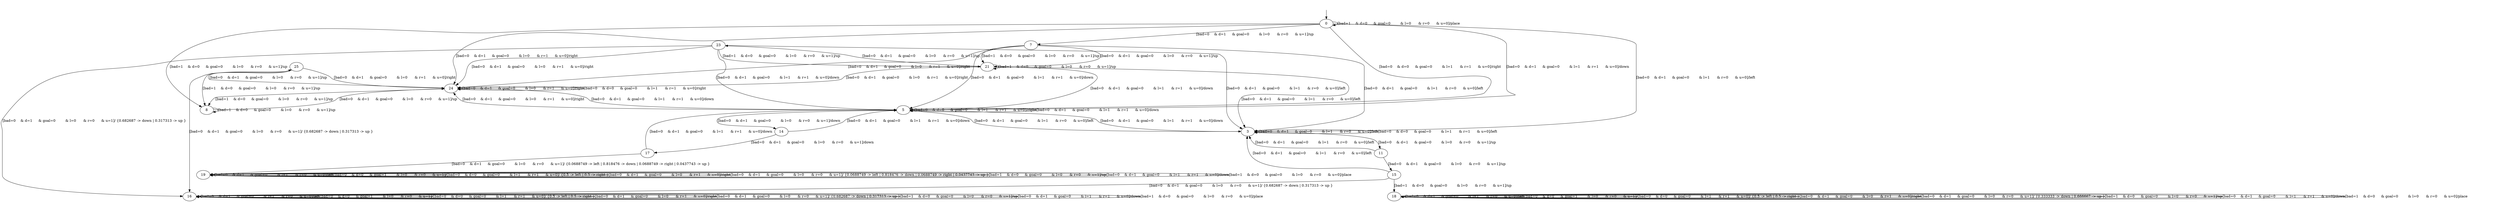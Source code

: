 digraph {
25;
24;
23;
21;
19;
18;
17;
16;
15;
14;
0;
3;
5;
7;
8;
11;
__init [label="", style=invis, width=0];
__init -> 0;
25 -> 8 [label="[bad=1	& d=0	& goal=0	& l=0	& r=0	& u=1]/up"];
25 -> 24 [label="[bad=0	& d=1	& goal=0	& l=0	& r=1	& u=0]/right"];
25 -> 16 [label="[bad=0	& d=1	& goal=0	& l=0	& r=0	& u=1]/ {0.682687 -> down | 0.317313 -> up }"];
24 -> 25 [label="[bad=0	& d=1	& goal=0	& l=0	& r=0	& u=1]/up"];
24 -> 8 [label="[bad=1	& d=0	& goal=0	& l=0	& r=0	& u=1]/up"];
24 -> 24 [label="[bad=0	& d=1	& goal=0	& l=0	& r=1	& u=0]/right"];
24 -> 24 [label="[bad=0	& d=0	& goal=0	& l=1	& r=1	& u=0]/right"];
24 -> 5 [label="[bad=0	& d=1	& goal=0	& l=1	& r=1	& u=0]/down"];
23 -> 21 [label="[bad=1	& d=0	& goal=0	& l=0	& r=0	& u=1]/up"];
23 -> 3 [label="[bad=0	& d=1	& goal=0	& l=1	& r=0	& u=0]/left"];
23 -> 5 [label="[bad=0	& d=1	& goal=0	& l=1	& r=1	& u=0]/down"];
23 -> 24 [label="[bad=0	& d=1	& goal=0	& l=0	& r=1	& u=0]/right"];
23 -> 16 [label="[bad=0	& d=1	& goal=0	& l=0	& r=0	& u=1]/ {0.682687 -> down | 0.317313 -> up }"];
21 -> 23 [label="[bad=0	& d=1	& goal=0	& l=0	& r=0	& u=1]/up"];
21 -> 21 [label="[bad=1	& d=0	& goal=0	& l=0	& r=0	& u=1]/up"];
21 -> 3 [label="[bad=0	& d=1	& goal=0	& l=1	& r=0	& u=0]/left"];
21 -> 5 [label="[bad=0	& d=1	& goal=0	& l=1	& r=1	& u=0]/down"];
21 -> 24 [label="[bad=0	& d=1	& goal=0	& l=0	& r=1	& u=0]/right"];
19 -> 19 [label="[bad=0	& d=1	& goal=0	& l=1	& r=0	& u=0]/left"];
19 -> 19 [label="[bad=0	& d=0	& goal=1	& l=0	& r=0	& u=1]/"];
19 -> 19 [label="[bad=0	& d=0	& goal=0	& l=1	& r=1	& u=0]/ {0.5 -> left | 0.5 -> right }"];
19 -> 19 [label="[bad=0	& d=1	& goal=0	& l=0	& r=1	& u=0]/right"];
19 -> 19 [label="[bad=0	& d=1	& goal=0	& l=0	& r=0	& u=1]/ {0.0688749 -> left | 0.818476 -> down | 0.0688749 -> right | 0.0437743 -> up }"];
19 -> 19 [label="[bad=1	& d=0	& goal=0	& l=0	& r=0	& u=1]/up"];
19 -> 19 [label="[bad=0	& d=1	& goal=0	& l=1	& r=1	& u=0]/down"];
19 -> 19 [label="[bad=1	& d=0	& goal=0	& l=0	& r=0	& u=0]/place"];
18 -> 18 [label="[bad=0	& d=1	& goal=0	& l=1	& r=0	& u=0]/left"];
18 -> 18 [label="[bad=0	& d=0	& goal=1	& l=0	& r=0	& u=1]/"];
18 -> 18 [label="[bad=0	& d=0	& goal=0	& l=1	& r=1	& u=0]/ {0.5 -> left | 0.5 -> right }"];
18 -> 18 [label="[bad=0	& d=1	& goal=0	& l=0	& r=1	& u=0]/right"];
18 -> 18 [label="[bad=0	& d=1	& goal=0	& l=0	& r=0	& u=1]/ {0.333333 -> down | 0.666667 -> up }"];
18 -> 18 [label="[bad=1	& d=0	& goal=0	& l=0	& r=0	& u=1]/up"];
18 -> 18 [label="[bad=0	& d=1	& goal=0	& l=1	& r=1	& u=0]/down"];
18 -> 18 [label="[bad=1	& d=0	& goal=0	& l=0	& r=0	& u=0]/place"];
17 -> 5 [label="[bad=0	& d=1	& goal=0	& l=1	& r=1	& u=0]/down"];
17 -> 19 [label="[bad=0	& d=1	& goal=0	& l=0	& r=0	& u=1]/ {0.0688749 -> left | 0.818476 -> down | 0.0688749 -> right | 0.0437743 -> up }"];
16 -> 16 [label="[bad=0	& d=1	& goal=0	& l=1	& r=0	& u=0]/left"];
16 -> 16 [label="[bad=0	& d=0	& goal=1	& l=0	& r=0	& u=1]/"];
16 -> 16 [label="[bad=0	& d=0	& goal=0	& l=1	& r=1	& u=0]/ {0.5 -> left | 0.5 -> right }"];
16 -> 16 [label="[bad=0	& d=1	& goal=0	& l=0	& r=1	& u=0]/right"];
16 -> 16 [label="[bad=0	& d=1	& goal=0	& l=0	& r=0	& u=1]/ {0.682687 -> down | 0.317313 -> up }"];
16 -> 16 [label="[bad=1	& d=0	& goal=0	& l=0	& r=0	& u=1]/up"];
16 -> 16 [label="[bad=0	& d=1	& goal=0	& l=1	& r=1	& u=0]/down"];
16 -> 16 [label="[bad=1	& d=0	& goal=0	& l=0	& r=0	& u=0]/place"];
15 -> 3 [label="[bad=0	& d=1	& goal=0	& l=1	& r=0	& u=0]/left"];
15 -> 18 [label="[bad=1	& d=0	& goal=0	& l=0	& r=0	& u=1]/up"];
15 -> 16 [label="[bad=0	& d=1	& goal=0	& l=0	& r=0	& u=1]/ {0.682687 -> down | 0.317313 -> up }"];
14 -> 17 [label="[bad=0	& d=1	& goal=0	& l=0	& r=0	& u=1]/down"];
14 -> 5 [label="[bad=0	& d=1	& goal=0	& l=1	& r=1	& u=0]/down"];
0 -> 3 [label="[bad=0	& d=1	& goal=0	& l=1	& r=0	& u=0]/left"];
0 -> 5 [label="[bad=0	& d=0	& goal=0	& l=1	& r=1	& u=0]/right"];
0 -> 7 [label="[bad=0	& d=1	& goal=0	& l=0	& r=0	& u=1]/up"];
0 -> 8 [label="[bad=1	& d=0	& goal=0	& l=0	& r=0	& u=1]/up"];
0 -> 0 [label="[bad=1	& d=0	& goal=0	& l=0	& r=0	& u=0]/place"];
0 -> 5 [label="[bad=0	& d=1	& goal=0	& l=1	& r=1	& u=0]/down"];
0 -> 24 [label="[bad=0	& d=1	& goal=0	& l=0	& r=1	& u=0]/right"];
3 -> 3 [label="[bad=0	& d=1	& goal=0	& l=1	& r=0	& u=0]/left"];
3 -> 11 [label="[bad=0	& d=1	& goal=0	& l=0	& r=0	& u=1]/up"];
3 -> 3 [label="[bad=0	& d=0	& goal=0	& l=1	& r=1	& u=0]/left"];
3 -> 5 [label="[bad=0	& d=1	& goal=0	& l=1	& r=1	& u=0]/down"];
5 -> 3 [label="[bad=0	& d=1	& goal=0	& l=1	& r=0	& u=0]/left"];
5 -> 5 [label="[bad=0	& d=0	& goal=0	& l=1	& r=1	& u=0]/right"];
5 -> 14 [label="[bad=0	& d=1	& goal=0	& l=0	& r=0	& u=1]/down"];
5 -> 5 [label="[bad=0	& d=1	& goal=0	& l=1	& r=1	& u=0]/down"];
5 -> 24 [label="[bad=0	& d=1	& goal=0	& l=0	& r=1	& u=0]/right"];
7 -> 3 [label="[bad=0	& d=1	& goal=0	& l=1	& r=0	& u=0]/left"];
7 -> 21 [label="[bad=1	& d=0	& goal=0	& l=0	& r=0	& u=1]/up"];
7 -> 5 [label="[bad=0	& d=1	& goal=0	& l=1	& r=1	& u=0]/down"];
7 -> 24 [label="[bad=0	& d=1	& goal=0	& l=0	& r=1	& u=0]/right"];
7 -> 21 [label="[bad=0	& d=1	& goal=0	& l=0	& r=0	& u=1]/up"];
8 -> 24 [label="[bad=0	& d=1	& goal=0	& l=0	& r=0	& u=1]/up"];
8 -> 8 [label="[bad=1	& d=0	& goal=0	& l=0	& r=0	& u=1]/up"];
11 -> 3 [label="[bad=0	& d=1	& goal=0	& l=1	& r=0	& u=0]/left"];
11 -> 15 [label="[bad=0	& d=1	& goal=0	& l=0	& r=0	& u=1]/up"];
}